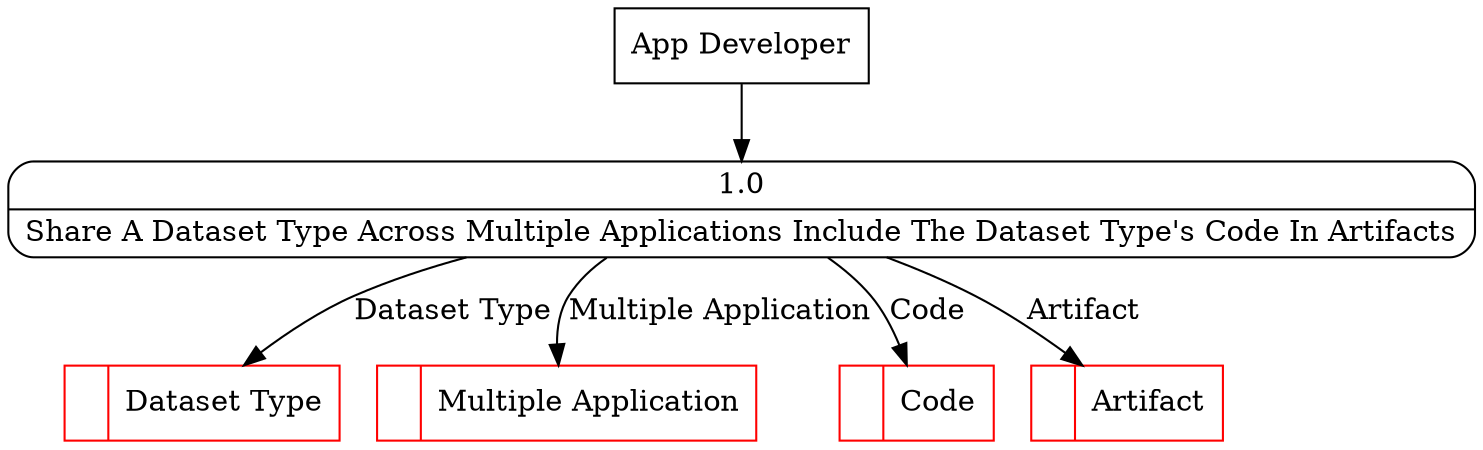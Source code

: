 digraph dfd2{ 
node[shape=record]
200 [label="<f0>  |<f1> Dataset Type " color=red];
201 [label="<f0>  |<f1> Multiple Application " color=red];
202 [label="<f0>  |<f1> Code " color=red];
203 [label="<f0>  |<f1> Artifact " color=red];
204 [label="App Developer" shape=box];
205 [label="{<f0> 1.0|<f1> Share A Dataset Type Across Multiple Applications Include The Dataset Type's Code In Artifacts }" shape=Mrecord];
204 -> 205
205 -> 201 [label="Multiple Application"]
205 -> 202 [label="Code"]
205 -> 203 [label="Artifact"]
205 -> 200 [label="Dataset Type"]
}
